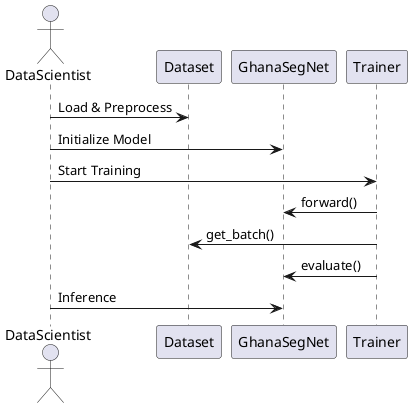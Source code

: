 @startuml
actor DataScientist
participant Dataset
participant GhanaSegNet
participant Trainer
DataScientist -> Dataset: Load & Preprocess
DataScientist -> GhanaSegNet: Initialize Model
DataScientist -> Trainer: Start Training
Trainer -> GhanaSegNet: forward()
Trainer -> Dataset: get_batch()
Trainer -> GhanaSegNet: evaluate()
DataScientist -> GhanaSegNet: Inference
@enduml
